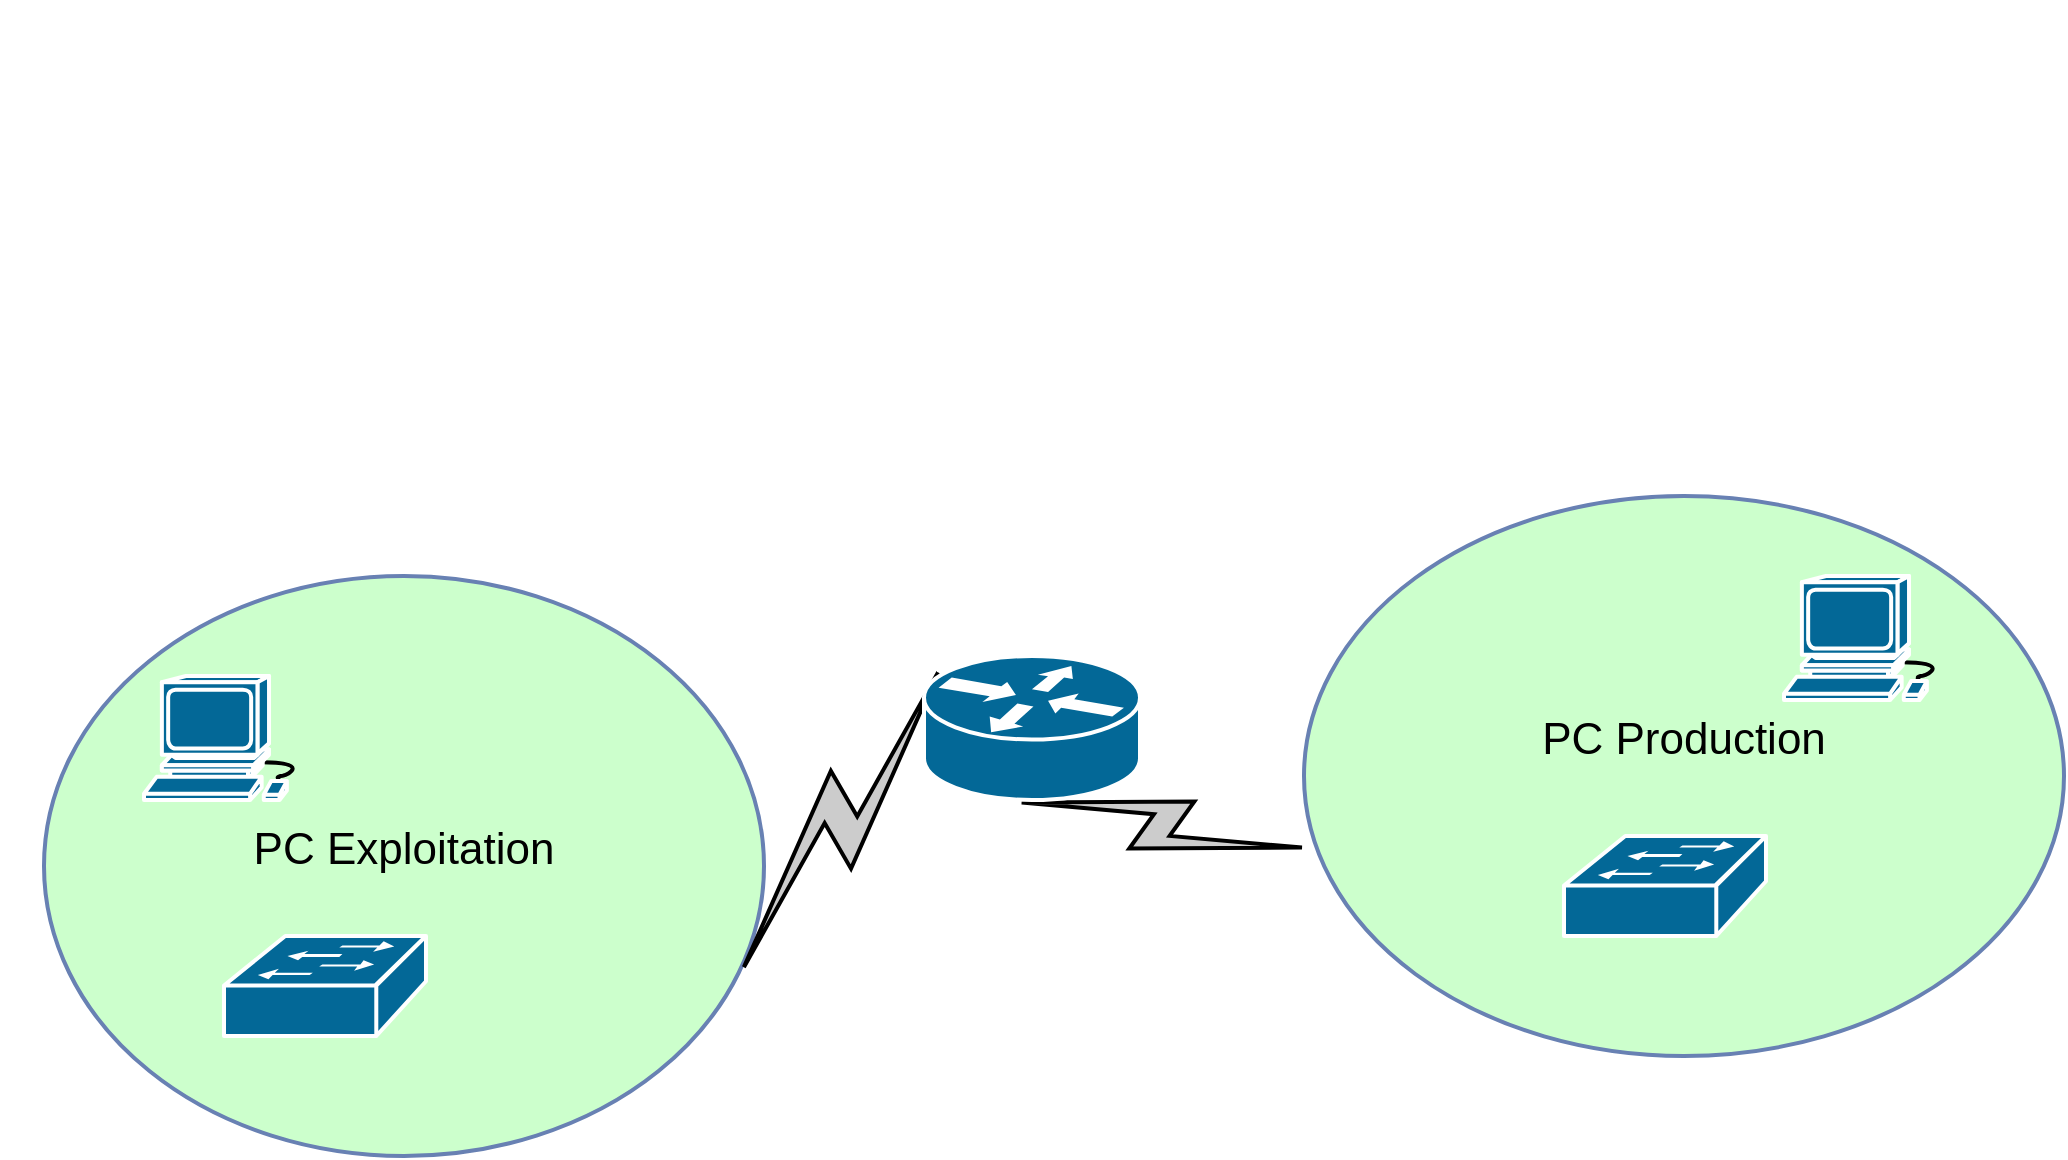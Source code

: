 <mxfile version="21.7.2" type="github">
  <diagram name="Page-1" id="80d4a630-b321-0f5e-ff81-c5a36ef4752d">
    <mxGraphModel dx="1167" dy="646" grid="1" gridSize="10" guides="1" tooltips="1" connect="1" arrows="1" fold="1" page="1" pageScale="1" pageWidth="1100" pageHeight="850" background="none" math="0" shadow="0">
      <root>
        <mxCell id="0" />
        <mxCell id="1" parent="0" />
        <mxCell id="5c82df7aa0dc6260-15" value="PC Production" style="ellipse;whiteSpace=wrap;html=1;rounded=1;shadow=0;comic=0;labelBackgroundColor=none;strokeColor=#6881B3;strokeWidth=2;fillColor=#CCFFCC;fontFamily=Helvetica;fontSize=22;fontColor=#000000;verticalAlign=middle;gradientColor=none;gradientDirection=north;spacingBottom=36;" parent="1" vertex="1">
          <mxGeometry x="670" y="260" width="380" height="280" as="geometry" />
        </mxCell>
        <mxCell id="5c82df7aa0dc6260-14" value="PC Exploitation" style="ellipse;whiteSpace=wrap;html=1;rounded=1;shadow=0;comic=0;labelBackgroundColor=none;strokeColor=#6881B3;strokeWidth=2;fillColor=#CCFFCC;fontFamily=Helvetica;fontSize=22;fontColor=#000000;verticalAlign=middle;gradientColor=none;gradientDirection=north;spacingBottom=17;" parent="1" vertex="1">
          <mxGeometry x="40" y="300" width="360" height="290" as="geometry" />
        </mxCell>
        <mxCell id="5c82df7aa0dc6260-78" value="" style="html=1;fillColor=#CCCCCC;strokeColor=#000000;gradientColor=none;gradientDirection=north;strokeWidth=2;shape=mxgraph.networks.comm_link_edge;html=1;labelBackgroundColor=none;endArrow=none;fontFamily=Verdana;fontSize=22;fontColor=#000000;" parent="1" edge="1" target="h5Pm5Uloc5LRutXR5Fcf-1" source="5c82df7aa0dc6260-14">
          <mxGeometry width="100" height="100" relative="1" as="geometry">
            <mxPoint x="240" y="520" as="sourcePoint" />
            <mxPoint x="350" y="450" as="targetPoint" />
            <Array as="points">
              <mxPoint x="290" y="470" />
              <mxPoint x="252" y="132" />
            </Array>
          </mxGeometry>
        </mxCell>
        <mxCell id="5c82df7aa0dc6260-79" value="" style="html=1;fillColor=#CCCCCC;strokeColor=#000000;gradientColor=none;gradientDirection=north;strokeWidth=2;shape=mxgraph.networks.comm_link_edge;html=1;labelBackgroundColor=none;endArrow=none;fontFamily=Verdana;fontSize=22;fontColor=#000000;" parent="1" edge="1" target="5c82df7aa0dc6260-15" source="h5Pm5Uloc5LRutXR5Fcf-1">
          <mxGeometry width="100" height="100" relative="1" as="geometry">
            <mxPoint x="380" y="450" as="sourcePoint" />
            <mxPoint x="500" y="530" as="targetPoint" />
            <Array as="points">
              <mxPoint x="499" y="473.23" />
            </Array>
          </mxGeometry>
        </mxCell>
        <mxCell id="h5Pm5Uloc5LRutXR5Fcf-1" value="" style="shape=mxgraph.cisco.routers.router;sketch=0;html=1;pointerEvents=1;dashed=0;fillColor=#036897;strokeColor=#ffffff;strokeWidth=2;verticalLabelPosition=bottom;verticalAlign=top;align=center;outlineConnect=0;" parent="1" vertex="1">
          <mxGeometry x="480" y="340" width="108" height="72" as="geometry" />
        </mxCell>
        <mxCell id="h5Pm5Uloc5LRutXR5Fcf-2" value="&lt;div align=&quot;left&quot;&gt;&lt;font style=&quot;font-size: 18px;&quot;&gt;Réseau de l&#39;entreprise : 192.168.100.0/25&lt;/font&gt;&lt;/div&gt;&lt;div align=&quot;left&quot;&gt;&lt;font style=&quot;font-size: 18px;&quot;&gt;&lt;span style=&quot;white-space: pre;&quot;&gt;&#x9;&lt;/span&gt;masque sous réseau : 255.255.255.0&lt;br&gt;&lt;/font&gt;&lt;/div&gt;&lt;div align=&quot;left&quot;&gt;&lt;font style=&quot;font-size: 18px;&quot;&gt;Sous réseau prod : 192.168.100.128/26&lt;/font&gt;&lt;/div&gt;&lt;div align=&quot;left&quot;&gt;&lt;font style=&quot;font-size: 18px;&quot;&gt;&lt;span style=&quot;white-space: pre;&quot;&gt;&#x9;&lt;/span&gt;masque du sous réseau : 255.255.255.128&lt;br&gt;&lt;/font&gt;&lt;/div&gt;" style="text;align=left;html=1;verticalAlign=middle;whiteSpace=wrap;rounded=0;fontColor=#FFFFFF;" parent="1" vertex="1">
          <mxGeometry x="18" y="20" width="660" height="70" as="geometry" />
        </mxCell>
        <mxCell id="9_X4-u2BbN_V8s1zpqvZ-1" value="" style="shape=mxgraph.cisco.switches.workgroup_switch;sketch=0;html=1;pointerEvents=1;dashed=0;fillColor=#036897;strokeColor=#ffffff;strokeWidth=2;verticalLabelPosition=bottom;verticalAlign=top;align=center;outlineConnect=0;" vertex="1" parent="1">
          <mxGeometry x="130" y="480" width="101" height="50" as="geometry" />
        </mxCell>
        <mxCell id="9_X4-u2BbN_V8s1zpqvZ-2" value="" style="shape=mxgraph.cisco.computers_and_peripherals.workstation;sketch=0;html=1;pointerEvents=1;dashed=0;fillColor=#036897;strokeColor=#ffffff;strokeWidth=2;verticalLabelPosition=bottom;verticalAlign=top;align=center;outlineConnect=0;" vertex="1" parent="1">
          <mxGeometry x="90" y="350" width="83" height="62" as="geometry" />
        </mxCell>
        <mxCell id="9_X4-u2BbN_V8s1zpqvZ-3" value="" style="shape=mxgraph.cisco.switches.workgroup_switch;sketch=0;html=1;pointerEvents=1;dashed=0;fillColor=#036897;strokeColor=#ffffff;strokeWidth=2;verticalLabelPosition=bottom;verticalAlign=top;align=center;outlineConnect=0;" vertex="1" parent="1">
          <mxGeometry x="800" y="430" width="101" height="50" as="geometry" />
        </mxCell>
        <mxCell id="9_X4-u2BbN_V8s1zpqvZ-4" value="" style="shape=mxgraph.cisco.computers_and_peripherals.workstation;sketch=0;html=1;pointerEvents=1;dashed=0;fillColor=#036897;strokeColor=#ffffff;strokeWidth=2;verticalLabelPosition=bottom;verticalAlign=top;align=center;outlineConnect=0;" vertex="1" parent="1">
          <mxGeometry x="910" y="300" width="83" height="62" as="geometry" />
        </mxCell>
      </root>
    </mxGraphModel>
  </diagram>
</mxfile>
